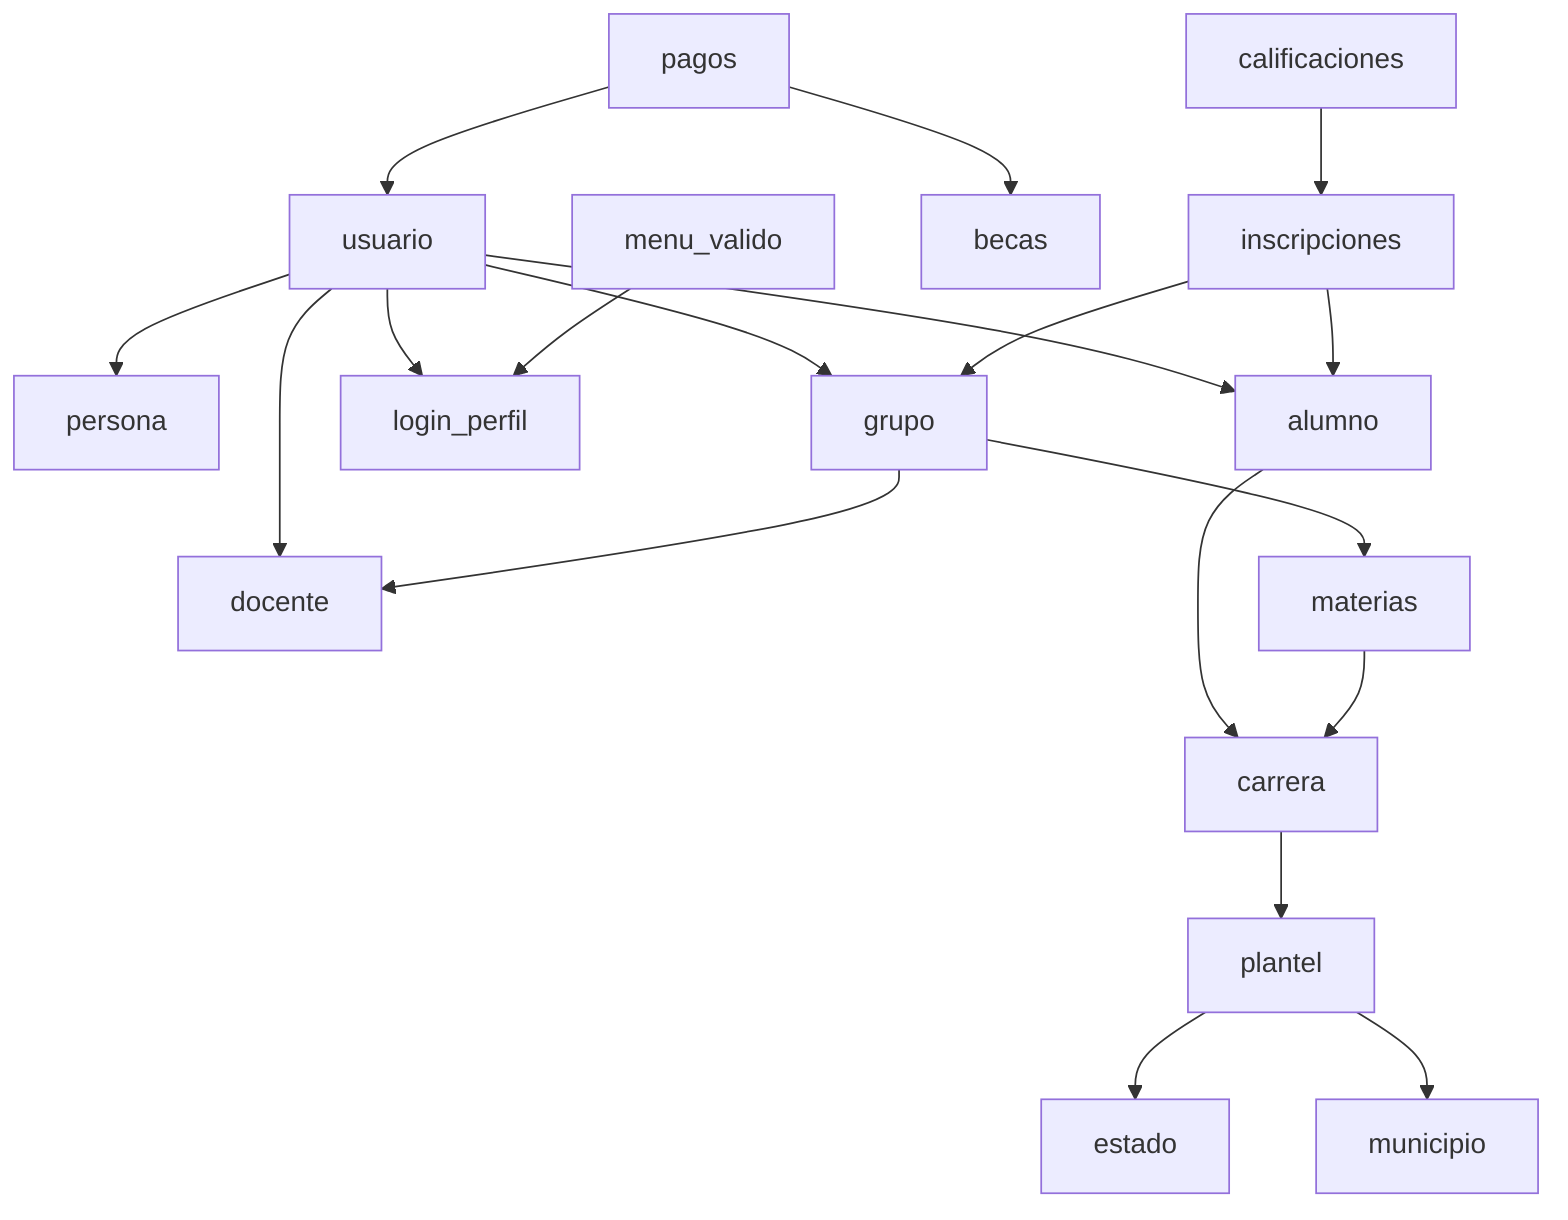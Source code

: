 %% Diagrama de estructura de base de datos (Mermaid)
%% Este diagrama representa las principales tablas y relaciones del sistema académico.
%% Para detalles completos, consulta database/Sistema/sisesqlhybrid.sql

flowchart TD
  usuario --> persona
  usuario --> grupo
  usuario --> login_perfil
  usuario --> alumno
  usuario --> docente
  alumno --> carrera
  carrera --> plantel
  plantel --> estado
  plantel --> municipio
  grupo --> docente
  grupo --> materias
  materias --> carrera
  inscripciones --> alumno
  inscripciones --> grupo
  calificaciones --> inscripciones
  pagos --> becas
  pagos --> usuario
  menu_valido --> login_perfil